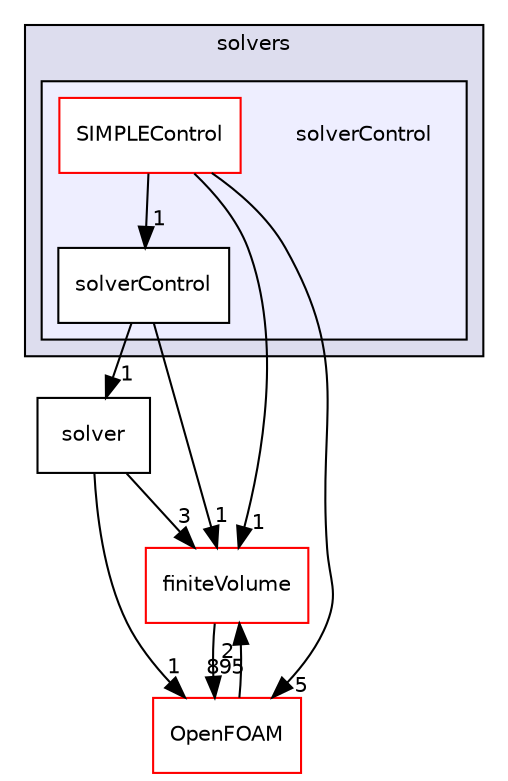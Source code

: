 digraph "src/optimisation/adjointOptimisation/adjoint/solvers/solverControl" {
  bgcolor=transparent;
  compound=true
  node [ fontsize="10", fontname="Helvetica"];
  edge [ labelfontsize="10", labelfontname="Helvetica"];
  subgraph clusterdir_f1ea2e00111d8324be054b4e32e6ee53 {
    graph [ bgcolor="#ddddee", pencolor="black", label="solvers" fontname="Helvetica", fontsize="10", URL="dir_f1ea2e00111d8324be054b4e32e6ee53.html"]
  subgraph clusterdir_54e2bdabc2921f49c73b33c8cf47c961 {
    graph [ bgcolor="#eeeeff", pencolor="black", label="" URL="dir_54e2bdabc2921f49c73b33c8cf47c961.html"];
    dir_54e2bdabc2921f49c73b33c8cf47c961 [shape=plaintext label="solverControl"];
    dir_ecf406ef7f8ca5419358fd512340fb34 [shape=box label="SIMPLEControl" color="red" fillcolor="white" style="filled" URL="dir_ecf406ef7f8ca5419358fd512340fb34.html"];
    dir_e81d89f91bfba3766c2179154dd784ad [shape=box label="solverControl" color="black" fillcolor="white" style="filled" URL="dir_e81d89f91bfba3766c2179154dd784ad.html"];
  }
  }
  dir_03910c6759d6bb80aef325b0807c6e94 [shape=box label="solver" URL="dir_03910c6759d6bb80aef325b0807c6e94.html"];
  dir_9bd15774b555cf7259a6fa18f99fe99b [shape=box label="finiteVolume" color="red" URL="dir_9bd15774b555cf7259a6fa18f99fe99b.html"];
  dir_c5473ff19b20e6ec4dfe5c310b3778a8 [shape=box label="OpenFOAM" color="red" URL="dir_c5473ff19b20e6ec4dfe5c310b3778a8.html"];
  dir_03910c6759d6bb80aef325b0807c6e94->dir_9bd15774b555cf7259a6fa18f99fe99b [headlabel="3", labeldistance=1.5 headhref="dir_002908_000814.html"];
  dir_03910c6759d6bb80aef325b0807c6e94->dir_c5473ff19b20e6ec4dfe5c310b3778a8 [headlabel="1", labeldistance=1.5 headhref="dir_002908_002151.html"];
  dir_9bd15774b555cf7259a6fa18f99fe99b->dir_c5473ff19b20e6ec4dfe5c310b3778a8 [headlabel="895", labeldistance=1.5 headhref="dir_000814_002151.html"];
  dir_ecf406ef7f8ca5419358fd512340fb34->dir_9bd15774b555cf7259a6fa18f99fe99b [headlabel="1", labeldistance=1.5 headhref="dir_002910_000814.html"];
  dir_ecf406ef7f8ca5419358fd512340fb34->dir_c5473ff19b20e6ec4dfe5c310b3778a8 [headlabel="5", labeldistance=1.5 headhref="dir_002910_002151.html"];
  dir_ecf406ef7f8ca5419358fd512340fb34->dir_e81d89f91bfba3766c2179154dd784ad [headlabel="1", labeldistance=1.5 headhref="dir_002910_002914.html"];
  dir_c5473ff19b20e6ec4dfe5c310b3778a8->dir_9bd15774b555cf7259a6fa18f99fe99b [headlabel="2", labeldistance=1.5 headhref="dir_002151_000814.html"];
  dir_e81d89f91bfba3766c2179154dd784ad->dir_03910c6759d6bb80aef325b0807c6e94 [headlabel="1", labeldistance=1.5 headhref="dir_002914_002908.html"];
  dir_e81d89f91bfba3766c2179154dd784ad->dir_9bd15774b555cf7259a6fa18f99fe99b [headlabel="1", labeldistance=1.5 headhref="dir_002914_000814.html"];
}
